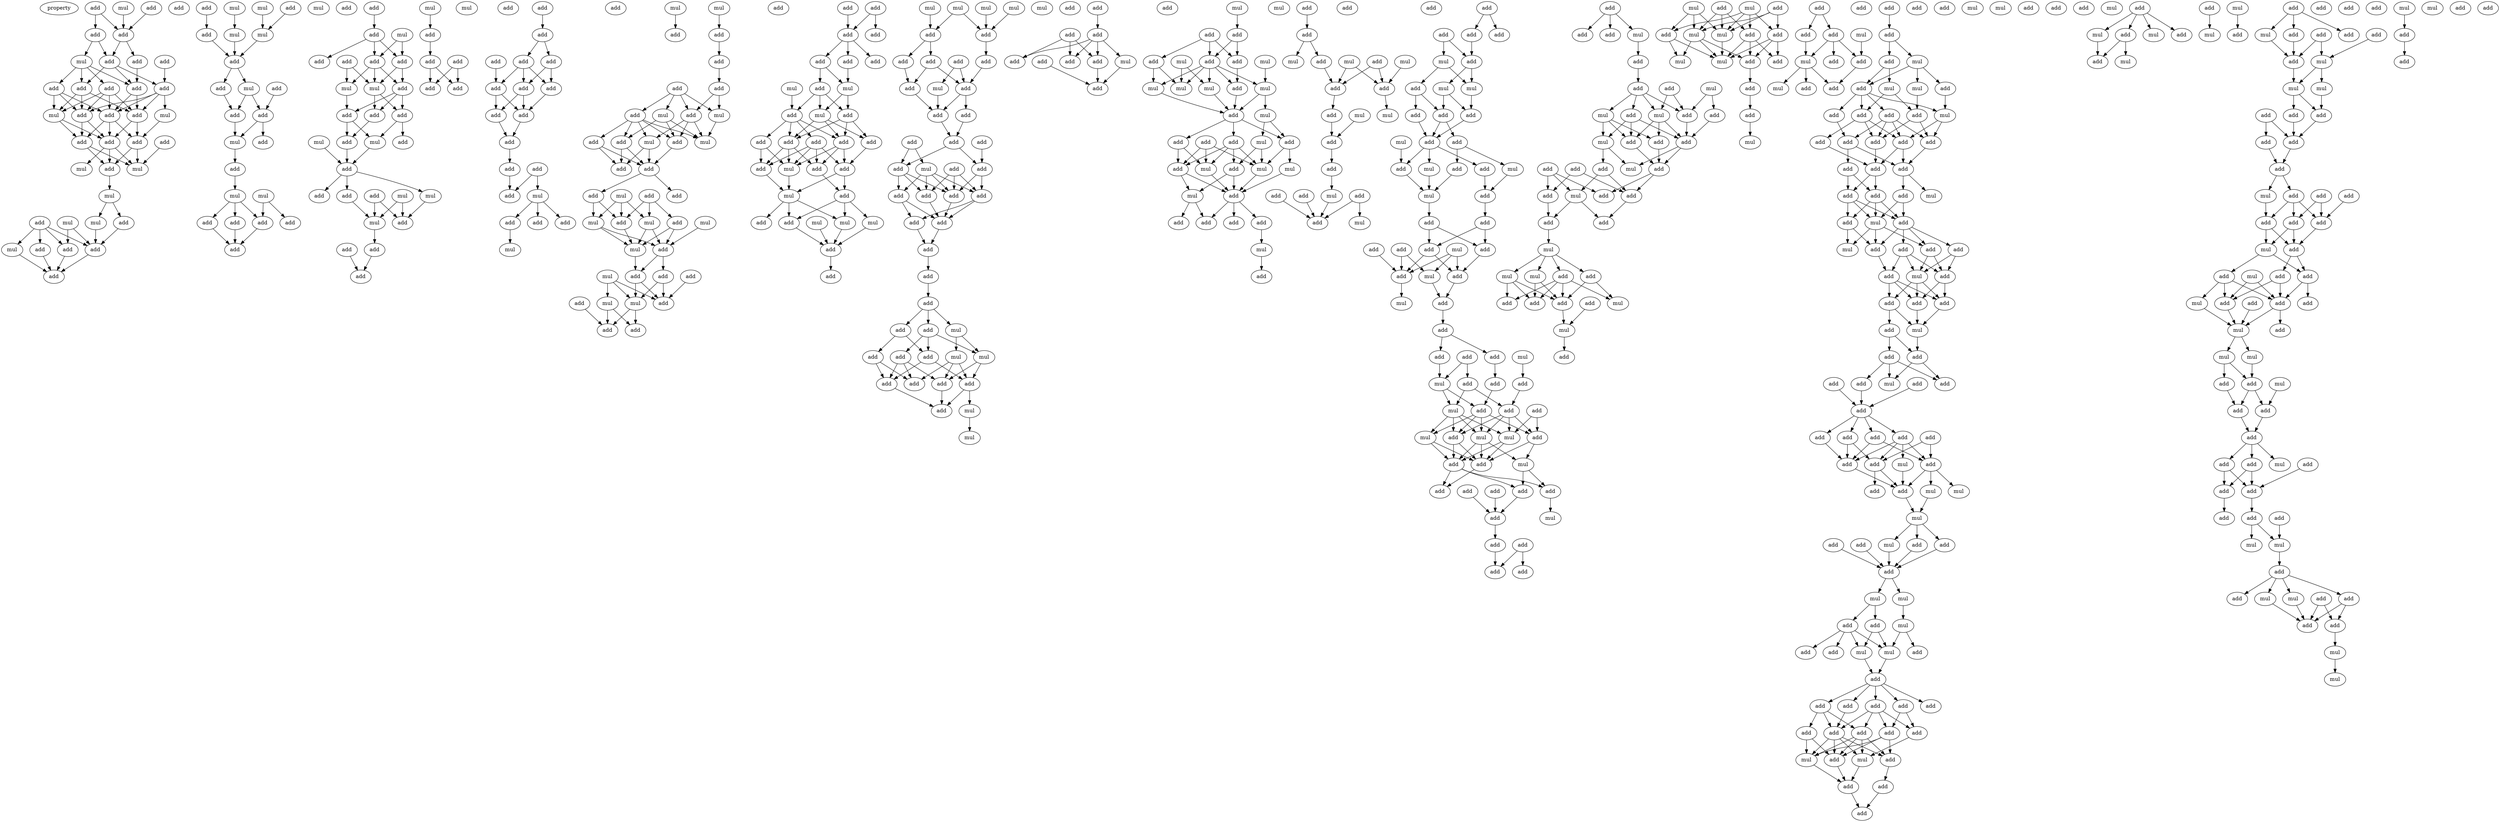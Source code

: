 digraph {
    node [fontcolor=black]
    property [mul=2,lf=1.0]
    0 [ label = mul ];
    1 [ label = add ];
    2 [ label = add ];
    3 [ label = add ];
    4 [ label = add ];
    5 [ label = add ];
    6 [ label = add ];
    7 [ label = add ];
    8 [ label = add ];
    9 [ label = mul ];
    10 [ label = add ];
    11 [ label = add ];
    12 [ label = add ];
    13 [ label = add ];
    14 [ label = add ];
    15 [ label = add ];
    16 [ label = mul ];
    17 [ label = add ];
    18 [ label = mul ];
    19 [ label = add ];
    20 [ label = add ];
    21 [ label = add ];
    22 [ label = add ];
    23 [ label = add ];
    24 [ label = mul ];
    25 [ label = add ];
    26 [ label = mul ];
    27 [ label = mul ];
    28 [ label = mul ];
    29 [ label = mul ];
    30 [ label = add ];
    31 [ label = add ];
    32 [ label = add ];
    33 [ label = mul ];
    34 [ label = add ];
    35 [ label = add ];
    36 [ label = add ];
    37 [ label = add ];
    38 [ label = mul ];
    39 [ label = mul ];
    40 [ label = add ];
    41 [ label = mul ];
    42 [ label = add ];
    43 [ label = mul ];
    44 [ label = add ];
    45 [ label = mul ];
    46 [ label = add ];
    47 [ label = add ];
    48 [ label = add ];
    49 [ label = add ];
    50 [ label = add ];
    51 [ label = mul ];
    52 [ label = mul ];
    53 [ label = add ];
    54 [ label = mul ];
    55 [ label = mul ];
    56 [ label = add ];
    57 [ label = add ];
    58 [ label = add ];
    59 [ label = add ];
    60 [ label = add ];
    61 [ label = add ];
    62 [ label = add ];
    63 [ label = mul ];
    64 [ label = add ];
    65 [ label = add ];
    66 [ label = add ];
    67 [ label = add ];
    68 [ label = add ];
    69 [ label = mul ];
    70 [ label = mul ];
    71 [ label = add ];
    72 [ label = add ];
    73 [ label = add ];
    74 [ label = add ];
    75 [ label = mul ];
    76 [ label = mul ];
    77 [ label = add ];
    78 [ label = add ];
    79 [ label = add ];
    80 [ label = add ];
    81 [ label = add ];
    82 [ label = mul ];
    83 [ label = mul ];
    84 [ label = add ];
    85 [ label = mul ];
    86 [ label = add ];
    87 [ label = add ];
    88 [ label = add ];
    89 [ label = add ];
    90 [ label = mul ];
    91 [ label = add ];
    92 [ label = add ];
    93 [ label = add ];
    94 [ label = add ];
    95 [ label = mul ];
    96 [ label = add ];
    97 [ label = add ];
    98 [ label = add ];
    99 [ label = add ];
    100 [ label = add ];
    101 [ label = add ];
    102 [ label = add ];
    103 [ label = add ];
    104 [ label = add ];
    105 [ label = add ];
    106 [ label = add ];
    107 [ label = add ];
    108 [ label = add ];
    109 [ label = add ];
    110 [ label = add ];
    111 [ label = mul ];
    112 [ label = add ];
    113 [ label = mul ];
    114 [ label = add ];
    115 [ label = add ];
    116 [ label = add ];
    117 [ label = add ];
    118 [ label = add ];
    119 [ label = mul ];
    120 [ label = mul ];
    121 [ label = add ];
    122 [ label = add ];
    123 [ label = add ];
    124 [ label = add ];
    125 [ label = add ];
    126 [ label = add ];
    127 [ label = mul ];
    128 [ label = mul ];
    129 [ label = add ];
    130 [ label = add ];
    131 [ label = add ];
    132 [ label = mul ];
    133 [ label = add ];
    134 [ label = mul ];
    135 [ label = add ];
    136 [ label = add ];
    137 [ label = add ];
    138 [ label = mul ];
    139 [ label = add ];
    140 [ label = add ];
    141 [ label = mul ];
    142 [ label = mul ];
    143 [ label = add ];
    144 [ label = add ];
    145 [ label = mul ];
    146 [ label = add ];
    147 [ label = mul ];
    148 [ label = add ];
    149 [ label = add ];
    150 [ label = mul ];
    151 [ label = add ];
    152 [ label = mul ];
    153 [ label = add ];
    154 [ label = mul ];
    155 [ label = add ];
    156 [ label = add ];
    157 [ label = add ];
    158 [ label = add ];
    159 [ label = add ];
    160 [ label = add ];
    161 [ label = add ];
    162 [ label = add ];
    163 [ label = add ];
    164 [ label = add ];
    165 [ label = mul ];
    166 [ label = mul ];
    167 [ label = add ];
    168 [ label = add ];
    169 [ label = add ];
    170 [ label = mul ];
    171 [ label = add ];
    172 [ label = add ];
    173 [ label = add ];
    174 [ label = add ];
    175 [ label = add ];
    176 [ label = add ];
    177 [ label = mul ];
    178 [ label = add ];
    179 [ label = add ];
    180 [ label = mul ];
    181 [ label = add ];
    182 [ label = mul ];
    183 [ label = mul ];
    184 [ label = add ];
    185 [ label = add ];
    186 [ label = mul ];
    187 [ label = add ];
    188 [ label = mul ];
    189 [ label = add ];
    190 [ label = mul ];
    191 [ label = mul ];
    192 [ label = mul ];
    193 [ label = add ];
    194 [ label = mul ];
    195 [ label = add ];
    196 [ label = add ];
    197 [ label = add ];
    198 [ label = add ];
    199 [ label = add ];
    200 [ label = mul ];
    201 [ label = add ];
    202 [ label = add ];
    203 [ label = add ];
    204 [ label = add ];
    205 [ label = add ];
    206 [ label = add ];
    207 [ label = add ];
    208 [ label = add ];
    209 [ label = add ];
    210 [ label = add ];
    211 [ label = mul ];
    212 [ label = add ];
    213 [ label = add ];
    214 [ label = add ];
    215 [ label = add ];
    216 [ label = add ];
    217 [ label = add ];
    218 [ label = add ];
    219 [ label = add ];
    220 [ label = add ];
    221 [ label = add ];
    222 [ label = add ];
    223 [ label = add ];
    224 [ label = mul ];
    225 [ label = add ];
    226 [ label = mul ];
    227 [ label = mul ];
    228 [ label = add ];
    229 [ label = add ];
    230 [ label = add ];
    231 [ label = add ];
    232 [ label = add ];
    233 [ label = add ];
    234 [ label = add ];
    235 [ label = mul ];
    236 [ label = add ];
    237 [ label = mul ];
    238 [ label = add ];
    239 [ label = add ];
    240 [ label = mul ];
    241 [ label = add ];
    242 [ label = add ];
    243 [ label = add ];
    244 [ label = add ];
    245 [ label = add ];
    246 [ label = add ];
    247 [ label = mul ];
    248 [ label = add ];
    249 [ label = add ];
    250 [ label = mul ];
    251 [ label = add ];
    252 [ label = mul ];
    253 [ label = add ];
    254 [ label = add ];
    255 [ label = mul ];
    256 [ label = mul ];
    257 [ label = add ];
    258 [ label = mul ];
    259 [ label = mul ];
    260 [ label = add ];
    261 [ label = mul ];
    262 [ label = mul ];
    263 [ label = add ];
    264 [ label = add ];
    265 [ label = add ];
    266 [ label = add ];
    267 [ label = add ];
    268 [ label = add ];
    269 [ label = mul ];
    270 [ label = mul ];
    271 [ label = mul ];
    272 [ label = add ];
    273 [ label = mul ];
    274 [ label = add ];
    275 [ label = add ];
    276 [ label = add ];
    277 [ label = add ];
    278 [ label = mul ];
    279 [ label = mul ];
    280 [ label = add ];
    281 [ label = add ];
    282 [ label = add ];
    283 [ label = add ];
    284 [ label = mul ];
    285 [ label = mul ];
    286 [ label = add ];
    287 [ label = mul ];
    288 [ label = add ];
    289 [ label = add ];
    290 [ label = mul ];
    291 [ label = mul ];
    292 [ label = add ];
    293 [ label = add ];
    294 [ label = add ];
    295 [ label = add ];
    296 [ label = add ];
    297 [ label = add ];
    298 [ label = add ];
    299 [ label = mul ];
    300 [ label = add ];
    301 [ label = mul ];
    302 [ label = add ];
    303 [ label = add ];
    304 [ label = add ];
    305 [ label = add ];
    306 [ label = add ];
    307 [ label = mul ];
    308 [ label = add ];
    309 [ label = mul ];
    310 [ label = add ];
    311 [ label = mul ];
    312 [ label = add ];
    313 [ label = add ];
    314 [ label = add ];
    315 [ label = add ];
    316 [ label = add ];
    317 [ label = mul ];
    318 [ label = add ];
    319 [ label = add ];
    320 [ label = add ];
    321 [ label = mul ];
    322 [ label = mul ];
    323 [ label = add ];
    324 [ label = mul ];
    325 [ label = add ];
    326 [ label = add ];
    327 [ label = add ];
    328 [ label = add ];
    329 [ label = mul ];
    330 [ label = add ];
    331 [ label = add ];
    332 [ label = mul ];
    333 [ label = add ];
    334 [ label = add ];
    335 [ label = mul ];
    336 [ label = add ];
    337 [ label = add ];
    338 [ label = mul ];
    339 [ label = add ];
    340 [ label = add ];
    341 [ label = add ];
    342 [ label = add ];
    343 [ label = mul ];
    344 [ label = add ];
    345 [ label = add ];
    346 [ label = add ];
    347 [ label = mul ];
    348 [ label = add ];
    349 [ label = add ];
    350 [ label = mul ];
    351 [ label = add ];
    352 [ label = add ];
    353 [ label = mul ];
    354 [ label = mul ];
    355 [ label = add ];
    356 [ label = add ];
    357 [ label = mul ];
    358 [ label = add ];
    359 [ label = add ];
    360 [ label = add ];
    361 [ label = add ];
    362 [ label = add ];
    363 [ label = add ];
    364 [ label = mul ];
    365 [ label = add ];
    366 [ label = add ];
    367 [ label = add ];
    368 [ label = add ];
    369 [ label = add ];
    370 [ label = add ];
    371 [ label = add ];
    372 [ label = mul ];
    373 [ label = add ];
    374 [ label = add ];
    375 [ label = mul ];
    376 [ label = add ];
    377 [ label = add ];
    378 [ label = add ];
    379 [ label = mul ];
    380 [ label = mul ];
    381 [ label = add ];
    382 [ label = mul ];
    383 [ label = add ];
    384 [ label = add ];
    385 [ label = add ];
    386 [ label = mul ];
    387 [ label = add ];
    388 [ label = add ];
    389 [ label = add ];
    390 [ label = add ];
    391 [ label = add ];
    392 [ label = add ];
    393 [ label = add ];
    394 [ label = mul ];
    395 [ label = add ];
    396 [ label = add ];
    397 [ label = mul ];
    398 [ label = mul ];
    399 [ label = add ];
    400 [ label = add ];
    401 [ label = mul ];
    402 [ label = add ];
    403 [ label = add ];
    404 [ label = add ];
    405 [ label = add ];
    406 [ label = mul ];
    407 [ label = mul ];
    408 [ label = add ];
    409 [ label = add ];
    410 [ label = mul ];
    411 [ label = mul ];
    412 [ label = add ];
    413 [ label = add ];
    414 [ label = add ];
    415 [ label = mul ];
    416 [ label = add ];
    417 [ label = mul ];
    418 [ label = add ];
    419 [ label = add ];
    420 [ label = mul ];
    421 [ label = mul ];
    422 [ label = add ];
    423 [ label = add ];
    424 [ label = mul ];
    425 [ label = add ];
    426 [ label = add ];
    427 [ label = add ];
    428 [ label = mul ];
    429 [ label = add ];
    430 [ label = add ];
    431 [ label = add ];
    432 [ label = mul ];
    433 [ label = mul ];
    434 [ label = add ];
    435 [ label = add ];
    436 [ label = add ];
    437 [ label = add ];
    438 [ label = add ];
    439 [ label = mul ];
    440 [ label = add ];
    441 [ label = add ];
    442 [ label = add ];
    443 [ label = mul ];
    444 [ label = add ];
    445 [ label = mul ];
    446 [ label = add ];
    447 [ label = mul ];
    448 [ label = add ];
    449 [ label = add ];
    450 [ label = add ];
    451 [ label = add ];
    452 [ label = add ];
    453 [ label = add ];
    454 [ label = add ];
    455 [ label = add ];
    456 [ label = add ];
    457 [ label = add ];
    458 [ label = add ];
    459 [ label = add ];
    460 [ label = add ];
    461 [ label = mul ];
    462 [ label = add ];
    463 [ label = mul ];
    464 [ label = add ];
    465 [ label = mul ];
    466 [ label = add ];
    467 [ label = mul ];
    468 [ label = add ];
    469 [ label = add ];
    470 [ label = add ];
    471 [ label = add ];
    472 [ label = add ];
    473 [ label = add ];
    474 [ label = mul ];
    475 [ label = add ];
    476 [ label = add ];
    477 [ label = add ];
    478 [ label = mul ];
    479 [ label = add ];
    480 [ label = add ];
    481 [ label = add ];
    482 [ label = add ];
    483 [ label = add ];
    484 [ label = add ];
    485 [ label = add ];
    486 [ label = mul ];
    487 [ label = add ];
    488 [ label = add ];
    489 [ label = add ];
    490 [ label = add ];
    491 [ label = add ];
    492 [ label = add ];
    493 [ label = add ];
    494 [ label = add ];
    495 [ label = add ];
    496 [ label = mul ];
    497 [ label = add ];
    498 [ label = mul ];
    499 [ label = mul ];
    500 [ label = add ];
    501 [ label = mul ];
    502 [ label = add ];
    503 [ label = add ];
    504 [ label = add ];
    505 [ label = add ];
    506 [ label = mul ];
    507 [ label = add ];
    508 [ label = mul ];
    509 [ label = mul ];
    510 [ label = add ];
    511 [ label = add ];
    512 [ label = mul ];
    513 [ label = add ];
    514 [ label = mul ];
    515 [ label = add ];
    516 [ label = add ];
    517 [ label = mul ];
    518 [ label = mul ];
    519 [ label = add ];
    520 [ label = add ];
    521 [ label = add ];
    522 [ label = add ];
    523 [ label = add ];
    524 [ label = add ];
    525 [ label = add ];
    526 [ label = add ];
    527 [ label = add ];
    528 [ label = add ];
    529 [ label = add ];
    530 [ label = add ];
    531 [ label = add ];
    532 [ label = mul ];
    533 [ label = add ];
    534 [ label = mul ];
    535 [ label = add ];
    536 [ label = add ];
    537 [ label = add ];
    538 [ label = add ];
    539 [ label = add ];
    540 [ label = mul ];
    541 [ label = add ];
    542 [ label = add ];
    543 [ label = mul ];
    544 [ label = mul ];
    545 [ label = add ];
    546 [ label = add ];
    547 [ label = mul ];
    548 [ label = add ];
    549 [ label = mul ];
    550 [ label = mul ];
    551 [ label = add ];
    552 [ label = add ];
    553 [ label = add ];
    554 [ label = mul ];
    555 [ label = add ];
    556 [ label = add ];
    557 [ label = add ];
    558 [ label = add ];
    559 [ label = mul ];
    560 [ label = mul ];
    561 [ label = mul ];
    562 [ label = add ];
    563 [ label = add ];
    564 [ label = add ];
    565 [ label = add ];
    566 [ label = add ];
    567 [ label = add ];
    568 [ label = add ];
    569 [ label = mul ];
    570 [ label = add ];
    571 [ label = add ];
    572 [ label = add ];
    573 [ label = add ];
    574 [ label = add ];
    575 [ label = add ];
    576 [ label = add ];
    577 [ label = add ];
    578 [ label = mul ];
    579 [ label = add ];
    580 [ label = add ];
    581 [ label = mul ];
    582 [ label = add ];
    583 [ label = add ];
    584 [ label = mul ];
    585 [ label = add ];
    586 [ label = add ];
    587 [ label = add ];
    588 [ label = add ];
    589 [ label = add ];
    590 [ label = mul ];
    591 [ label = mul ];
    592 [ label = mul ];
    593 [ label = mul ];
    594 [ label = add ];
    595 [ label = add ];
    596 [ label = mul ];
    597 [ label = add ];
    598 [ label = add ];
    599 [ label = add ];
    600 [ label = add ];
    601 [ label = mul ];
    602 [ label = add ];
    603 [ label = add ];
    604 [ label = add ];
    605 [ label = mul ];
    606 [ label = add ];
    607 [ label = add ];
    608 [ label = add ];
    609 [ label = add ];
    610 [ label = add ];
    611 [ label = add ];
    612 [ label = mul ];
    613 [ label = mul ];
    614 [ label = add ];
    615 [ label = mul ];
    616 [ label = add ];
    617 [ label = mul ];
    618 [ label = add ];
    619 [ label = add ];
    620 [ label = add ];
    621 [ label = add ];
    622 [ label = add ];
    623 [ label = add ];
    624 [ label = mul ];
    625 [ label = mul ];
    0 -> 5 [ name = 0 ];
    2 -> 5 [ name = 1 ];
    3 -> 4 [ name = 2 ];
    3 -> 5 [ name = 3 ];
    4 -> 6 [ name = 4 ];
    4 -> 9 [ name = 5 ];
    5 -> 6 [ name = 6 ];
    5 -> 7 [ name = 7 ];
    6 -> 11 [ name = 8 ];
    6 -> 13 [ name = 9 ];
    6 -> 14 [ name = 10 ];
    7 -> 13 [ name = 11 ];
    8 -> 11 [ name = 12 ];
    9 -> 10 [ name = 13 ];
    9 -> 12 [ name = 14 ];
    9 -> 13 [ name = 15 ];
    9 -> 14 [ name = 16 ];
    10 -> 15 [ name = 17 ];
    10 -> 17 [ name = 18 ];
    10 -> 18 [ name = 19 ];
    10 -> 19 [ name = 20 ];
    11 -> 15 [ name = 21 ];
    11 -> 16 [ name = 22 ];
    11 -> 17 [ name = 23 ];
    11 -> 19 [ name = 24 ];
    12 -> 15 [ name = 25 ];
    12 -> 17 [ name = 26 ];
    12 -> 18 [ name = 27 ];
    13 -> 15 [ name = 28 ];
    13 -> 19 [ name = 29 ];
    14 -> 17 [ name = 30 ];
    14 -> 18 [ name = 31 ];
    14 -> 19 [ name = 32 ];
    15 -> 20 [ name = 33 ];
    15 -> 21 [ name = 34 ];
    15 -> 22 [ name = 35 ];
    16 -> 22 [ name = 36 ];
    17 -> 20 [ name = 37 ];
    17 -> 21 [ name = 38 ];
    18 -> 20 [ name = 39 ];
    18 -> 21 [ name = 40 ];
    19 -> 21 [ name = 41 ];
    19 -> 22 [ name = 42 ];
    20 -> 25 [ name = 43 ];
    20 -> 26 [ name = 44 ];
    21 -> 24 [ name = 45 ];
    21 -> 25 [ name = 46 ];
    21 -> 26 [ name = 47 ];
    22 -> 25 [ name = 48 ];
    22 -> 26 [ name = 49 ];
    23 -> 26 [ name = 50 ];
    25 -> 27 [ name = 51 ];
    27 -> 29 [ name = 52 ];
    27 -> 31 [ name = 53 ];
    28 -> 32 [ name = 54 ];
    28 -> 34 [ name = 55 ];
    29 -> 34 [ name = 56 ];
    30 -> 32 [ name = 57 ];
    30 -> 33 [ name = 58 ];
    30 -> 34 [ name = 59 ];
    30 -> 35 [ name = 60 ];
    31 -> 34 [ name = 61 ];
    32 -> 36 [ name = 62 ];
    33 -> 36 [ name = 63 ];
    34 -> 36 [ name = 64 ];
    35 -> 36 [ name = 65 ];
    37 -> 42 [ name = 66 ];
    38 -> 43 [ name = 67 ];
    39 -> 41 [ name = 68 ];
    40 -> 43 [ name = 69 ];
    41 -> 44 [ name = 70 ];
    42 -> 44 [ name = 71 ];
    43 -> 44 [ name = 72 ];
    44 -> 45 [ name = 73 ];
    44 -> 46 [ name = 74 ];
    45 -> 48 [ name = 75 ];
    45 -> 49 [ name = 76 ];
    46 -> 48 [ name = 77 ];
    47 -> 49 [ name = 78 ];
    48 -> 52 [ name = 79 ];
    49 -> 50 [ name = 80 ];
    49 -> 52 [ name = 81 ];
    52 -> 53 [ name = 82 ];
    53 -> 55 [ name = 83 ];
    54 -> 57 [ name = 84 ];
    54 -> 59 [ name = 85 ];
    55 -> 56 [ name = 86 ];
    55 -> 58 [ name = 87 ];
    55 -> 59 [ name = 88 ];
    56 -> 60 [ name = 89 ];
    58 -> 60 [ name = 90 ];
    59 -> 60 [ name = 91 ];
    62 -> 64 [ name = 92 ];
    63 -> 66 [ name = 93 ];
    63 -> 67 [ name = 94 ];
    64 -> 65 [ name = 95 ];
    64 -> 66 [ name = 96 ];
    64 -> 67 [ name = 97 ];
    66 -> 70 [ name = 98 ];
    66 -> 71 [ name = 99 ];
    67 -> 69 [ name = 100 ];
    67 -> 70 [ name = 101 ];
    67 -> 71 [ name = 102 ];
    68 -> 69 [ name = 103 ];
    68 -> 70 [ name = 104 ];
    69 -> 72 [ name = 105 ];
    70 -> 73 [ name = 106 ];
    70 -> 74 [ name = 107 ];
    71 -> 72 [ name = 108 ];
    71 -> 73 [ name = 109 ];
    71 -> 74 [ name = 110 ];
    72 -> 76 [ name = 111 ];
    72 -> 78 [ name = 112 ];
    73 -> 76 [ name = 113 ];
    73 -> 77 [ name = 114 ];
    74 -> 78 [ name = 115 ];
    75 -> 79 [ name = 116 ];
    76 -> 79 [ name = 117 ];
    78 -> 79 [ name = 118 ];
    79 -> 81 [ name = 119 ];
    79 -> 83 [ name = 120 ];
    79 -> 84 [ name = 121 ];
    80 -> 85 [ name = 122 ];
    80 -> 86 [ name = 123 ];
    82 -> 85 [ name = 124 ];
    82 -> 86 [ name = 125 ];
    83 -> 86 [ name = 126 ];
    84 -> 85 [ name = 127 ];
    85 -> 88 [ name = 128 ];
    87 -> 89 [ name = 129 ];
    88 -> 89 [ name = 130 ];
    90 -> 91 [ name = 131 ];
    91 -> 92 [ name = 132 ];
    92 -> 94 [ name = 133 ];
    92 -> 96 [ name = 134 ];
    93 -> 94 [ name = 135 ];
    93 -> 96 [ name = 136 ];
    98 -> 99 [ name = 137 ];
    99 -> 100 [ name = 138 ];
    99 -> 102 [ name = 139 ];
    100 -> 105 [ name = 140 ];
    100 -> 106 [ name = 141 ];
    102 -> 104 [ name = 142 ];
    102 -> 105 [ name = 143 ];
    102 -> 106 [ name = 144 ];
    103 -> 104 [ name = 145 ];
    104 -> 107 [ name = 146 ];
    104 -> 108 [ name = 147 ];
    105 -> 107 [ name = 148 ];
    105 -> 108 [ name = 149 ];
    106 -> 107 [ name = 150 ];
    107 -> 109 [ name = 151 ];
    108 -> 109 [ name = 152 ];
    109 -> 110 [ name = 153 ];
    110 -> 114 [ name = 154 ];
    111 -> 115 [ name = 155 ];
    112 -> 113 [ name = 156 ];
    112 -> 114 [ name = 157 ];
    113 -> 116 [ name = 158 ];
    113 -> 117 [ name = 159 ];
    113 -> 118 [ name = 160 ];
    116 -> 119 [ name = 161 ];
    120 -> 121 [ name = 162 ];
    121 -> 122 [ name = 163 ];
    122 -> 124 [ name = 164 ];
    123 -> 126 [ name = 165 ];
    123 -> 127 [ name = 166 ];
    123 -> 128 [ name = 167 ];
    123 -> 129 [ name = 168 ];
    124 -> 126 [ name = 169 ];
    124 -> 127 [ name = 170 ];
    126 -> 131 [ name = 171 ];
    126 -> 132 [ name = 172 ];
    126 -> 134 [ name = 173 ];
    127 -> 134 [ name = 174 ];
    128 -> 131 [ name = 175 ];
    128 -> 133 [ name = 176 ];
    128 -> 134 [ name = 177 ];
    129 -> 130 [ name = 178 ];
    129 -> 131 [ name = 179 ];
    129 -> 132 [ name = 180 ];
    129 -> 133 [ name = 181 ];
    129 -> 134 [ name = 182 ];
    130 -> 135 [ name = 183 ];
    130 -> 136 [ name = 184 ];
    131 -> 136 [ name = 185 ];
    132 -> 135 [ name = 186 ];
    132 -> 136 [ name = 187 ];
    133 -> 135 [ name = 188 ];
    133 -> 136 [ name = 189 ];
    136 -> 137 [ name = 190 ];
    136 -> 140 [ name = 191 ];
    137 -> 141 [ name = 192 ];
    137 -> 144 [ name = 193 ];
    138 -> 141 [ name = 194 ];
    138 -> 142 [ name = 195 ];
    138 -> 144 [ name = 196 ];
    139 -> 142 [ name = 197 ];
    139 -> 143 [ name = 198 ];
    139 -> 144 [ name = 199 ];
    141 -> 146 [ name = 200 ];
    141 -> 147 [ name = 201 ];
    142 -> 146 [ name = 202 ];
    142 -> 147 [ name = 203 ];
    143 -> 146 [ name = 204 ];
    143 -> 147 [ name = 205 ];
    144 -> 147 [ name = 206 ];
    145 -> 146 [ name = 207 ];
    146 -> 149 [ name = 208 ];
    146 -> 151 [ name = 209 ];
    147 -> 149 [ name = 210 ];
    148 -> 155 [ name = 211 ];
    149 -> 152 [ name = 212 ];
    149 -> 155 [ name = 213 ];
    150 -> 152 [ name = 214 ];
    150 -> 154 [ name = 215 ];
    150 -> 155 [ name = 216 ];
    151 -> 152 [ name = 217 ];
    151 -> 155 [ name = 218 ];
    152 -> 156 [ name = 219 ];
    152 -> 157 [ name = 220 ];
    153 -> 156 [ name = 221 ];
    154 -> 156 [ name = 222 ];
    154 -> 157 [ name = 223 ];
    158 -> 160 [ name = 224 ];
    159 -> 160 [ name = 225 ];
    159 -> 161 [ name = 226 ];
    160 -> 162 [ name = 227 ];
    160 -> 163 [ name = 228 ];
    160 -> 164 [ name = 229 ];
    162 -> 166 [ name = 230 ];
    162 -> 167 [ name = 231 ];
    164 -> 166 [ name = 232 ];
    165 -> 168 [ name = 233 ];
    166 -> 169 [ name = 234 ];
    166 -> 170 [ name = 235 ];
    167 -> 168 [ name = 236 ];
    167 -> 169 [ name = 237 ];
    167 -> 170 [ name = 238 ];
    168 -> 171 [ name = 239 ];
    168 -> 172 [ name = 240 ];
    168 -> 174 [ name = 241 ];
    168 -> 175 [ name = 242 ];
    169 -> 172 [ name = 243 ];
    169 -> 173 [ name = 244 ];
    169 -> 174 [ name = 245 ];
    170 -> 172 [ name = 246 ];
    170 -> 173 [ name = 247 ];
    170 -> 174 [ name = 248 ];
    171 -> 176 [ name = 249 ];
    171 -> 177 [ name = 250 ];
    171 -> 178 [ name = 251 ];
    171 -> 179 [ name = 252 ];
    172 -> 176 [ name = 253 ];
    172 -> 177 [ name = 254 ];
    172 -> 178 [ name = 255 ];
    173 -> 179 [ name = 256 ];
    174 -> 177 [ name = 257 ];
    174 -> 178 [ name = 258 ];
    174 -> 179 [ name = 259 ];
    175 -> 176 [ name = 260 ];
    175 -> 177 [ name = 261 ];
    176 -> 180 [ name = 262 ];
    177 -> 180 [ name = 263 ];
    178 -> 181 [ name = 264 ];
    179 -> 180 [ name = 265 ];
    179 -> 181 [ name = 266 ];
    180 -> 182 [ name = 267 ];
    180 -> 184 [ name = 268 ];
    180 -> 185 [ name = 269 ];
    181 -> 182 [ name = 270 ];
    181 -> 184 [ name = 271 ];
    181 -> 186 [ name = 272 ];
    182 -> 187 [ name = 273 ];
    183 -> 187 [ name = 274 ];
    184 -> 187 [ name = 275 ];
    186 -> 187 [ name = 276 ];
    187 -> 189 [ name = 277 ];
    188 -> 193 [ name = 278 ];
    188 -> 195 [ name = 279 ];
    190 -> 195 [ name = 280 ];
    191 -> 193 [ name = 281 ];
    192 -> 193 [ name = 282 ];
    193 -> 197 [ name = 283 ];
    195 -> 196 [ name = 284 ];
    195 -> 199 [ name = 285 ];
    196 -> 201 [ name = 286 ];
    196 -> 202 [ name = 287 ];
    197 -> 201 [ name = 288 ];
    198 -> 200 [ name = 289 ];
    198 -> 201 [ name = 290 ];
    199 -> 202 [ name = 291 ];
    200 -> 203 [ name = 292 ];
    201 -> 203 [ name = 293 ];
    201 -> 204 [ name = 294 ];
    202 -> 203 [ name = 295 ];
    203 -> 207 [ name = 296 ];
    204 -> 207 [ name = 297 ];
    205 -> 208 [ name = 298 ];
    206 -> 210 [ name = 299 ];
    206 -> 211 [ name = 300 ];
    207 -> 208 [ name = 301 ];
    207 -> 210 [ name = 302 ];
    208 -> 214 [ name = 303 ];
    208 -> 215 [ name = 304 ];
    209 -> 213 [ name = 305 ];
    209 -> 214 [ name = 306 ];
    209 -> 215 [ name = 307 ];
    210 -> 212 [ name = 308 ];
    210 -> 213 [ name = 309 ];
    210 -> 215 [ name = 310 ];
    211 -> 212 [ name = 311 ];
    211 -> 213 [ name = 312 ];
    211 -> 214 [ name = 313 ];
    211 -> 215 [ name = 314 ];
    212 -> 216 [ name = 315 ];
    212 -> 217 [ name = 316 ];
    213 -> 216 [ name = 317 ];
    214 -> 216 [ name = 318 ];
    214 -> 217 [ name = 319 ];
    215 -> 216 [ name = 320 ];
    216 -> 218 [ name = 321 ];
    217 -> 218 [ name = 322 ];
    218 -> 219 [ name = 323 ];
    219 -> 221 [ name = 324 ];
    221 -> 222 [ name = 325 ];
    221 -> 223 [ name = 326 ];
    221 -> 224 [ name = 327 ];
    222 -> 225 [ name = 328 ];
    222 -> 229 [ name = 329 ];
    223 -> 227 [ name = 330 ];
    223 -> 228 [ name = 331 ];
    223 -> 229 [ name = 332 ];
    224 -> 226 [ name = 333 ];
    224 -> 227 [ name = 334 ];
    225 -> 232 [ name = 335 ];
    225 -> 233 [ name = 336 ];
    226 -> 230 [ name = 337 ];
    226 -> 231 [ name = 338 ];
    226 -> 233 [ name = 339 ];
    227 -> 230 [ name = 340 ];
    227 -> 231 [ name = 341 ];
    228 -> 230 [ name = 342 ];
    228 -> 232 [ name = 343 ];
    228 -> 233 [ name = 344 ];
    229 -> 231 [ name = 345 ];
    229 -> 232 [ name = 346 ];
    230 -> 234 [ name = 347 ];
    231 -> 234 [ name = 348 ];
    231 -> 235 [ name = 349 ];
    232 -> 234 [ name = 350 ];
    235 -> 237 [ name = 351 ];
    236 -> 239 [ name = 352 ];
    238 -> 241 [ name = 353 ];
    238 -> 242 [ name = 354 ];
    238 -> 243 [ name = 355 ];
    239 -> 240 [ name = 356 ];
    239 -> 241 [ name = 357 ];
    239 -> 242 [ name = 358 ];
    239 -> 243 [ name = 359 ];
    240 -> 245 [ name = 360 ];
    242 -> 245 [ name = 361 ];
    244 -> 245 [ name = 362 ];
    247 -> 249 [ name = 363 ];
    248 -> 251 [ name = 364 ];
    248 -> 253 [ name = 365 ];
    248 -> 254 [ name = 366 ];
    249 -> 251 [ name = 367 ];
    249 -> 254 [ name = 368 ];
    250 -> 258 [ name = 369 ];
    251 -> 257 [ name = 370 ];
    252 -> 255 [ name = 371 ];
    252 -> 256 [ name = 372 ];
    253 -> 255 [ name = 373 ];
    253 -> 259 [ name = 374 ];
    254 -> 255 [ name = 375 ];
    254 -> 256 [ name = 376 ];
    254 -> 257 [ name = 377 ];
    254 -> 258 [ name = 378 ];
    254 -> 259 [ name = 379 ];
    256 -> 260 [ name = 380 ];
    257 -> 260 [ name = 381 ];
    258 -> 260 [ name = 382 ];
    258 -> 261 [ name = 383 ];
    259 -> 260 [ name = 384 ];
    260 -> 263 [ name = 385 ];
    260 -> 265 [ name = 386 ];
    260 -> 266 [ name = 387 ];
    261 -> 262 [ name = 388 ];
    261 -> 265 [ name = 389 ];
    262 -> 268 [ name = 390 ];
    262 -> 271 [ name = 391 ];
    263 -> 267 [ name = 392 ];
    263 -> 268 [ name = 393 ];
    263 -> 269 [ name = 394 ];
    263 -> 271 [ name = 395 ];
    264 -> 267 [ name = 396 ];
    264 -> 269 [ name = 397 ];
    264 -> 271 [ name = 398 ];
    265 -> 270 [ name = 399 ];
    265 -> 271 [ name = 400 ];
    266 -> 267 [ name = 401 ];
    266 -> 269 [ name = 402 ];
    267 -> 272 [ name = 403 ];
    267 -> 273 [ name = 404 ];
    268 -> 272 [ name = 405 ];
    268 -> 273 [ name = 406 ];
    269 -> 272 [ name = 407 ];
    270 -> 272 [ name = 408 ];
    271 -> 272 [ name = 409 ];
    272 -> 275 [ name = 410 ];
    272 -> 276 [ name = 411 ];
    272 -> 277 [ name = 412 ];
    273 -> 274 [ name = 413 ];
    273 -> 275 [ name = 414 ];
    277 -> 278 [ name = 415 ];
    278 -> 281 [ name = 416 ];
    280 -> 282 [ name = 417 ];
    282 -> 283 [ name = 418 ];
    282 -> 285 [ name = 419 ];
    283 -> 288 [ name = 420 ];
    284 -> 289 [ name = 421 ];
    286 -> 288 [ name = 422 ];
    286 -> 289 [ name = 423 ];
    287 -> 288 [ name = 424 ];
    287 -> 289 [ name = 425 ];
    288 -> 293 [ name = 426 ];
    289 -> 291 [ name = 427 ];
    290 -> 294 [ name = 428 ];
    293 -> 294 [ name = 429 ];
    294 -> 295 [ name = 430 ];
    295 -> 299 [ name = 431 ];
    296 -> 301 [ name = 432 ];
    296 -> 302 [ name = 433 ];
    297 -> 302 [ name = 434 ];
    298 -> 302 [ name = 435 ];
    299 -> 302 [ name = 436 ];
    303 -> 304 [ name = 437 ];
    303 -> 305 [ name = 438 ];
    304 -> 308 [ name = 439 ];
    306 -> 307 [ name = 440 ];
    306 -> 308 [ name = 441 ];
    307 -> 309 [ name = 442 ];
    307 -> 310 [ name = 443 ];
    308 -> 309 [ name = 444 ];
    308 -> 311 [ name = 445 ];
    309 -> 314 [ name = 446 ];
    310 -> 312 [ name = 447 ];
    310 -> 313 [ name = 448 ];
    311 -> 313 [ name = 449 ];
    311 -> 314 [ name = 450 ];
    312 -> 316 [ name = 451 ];
    313 -> 315 [ name = 452 ];
    313 -> 316 [ name = 453 ];
    314 -> 316 [ name = 454 ];
    315 -> 318 [ name = 455 ];
    315 -> 321 [ name = 456 ];
    316 -> 319 [ name = 457 ];
    316 -> 320 [ name = 458 ];
    316 -> 322 [ name = 459 ];
    317 -> 319 [ name = 460 ];
    318 -> 324 [ name = 461 ];
    319 -> 324 [ name = 462 ];
    320 -> 323 [ name = 463 ];
    321 -> 323 [ name = 464 ];
    322 -> 324 [ name = 465 ];
    323 -> 326 [ name = 466 ];
    324 -> 325 [ name = 467 ];
    325 -> 330 [ name = 468 ];
    325 -> 331 [ name = 469 ];
    326 -> 330 [ name = 470 ];
    326 -> 331 [ name = 471 ];
    327 -> 332 [ name = 472 ];
    327 -> 333 [ name = 473 ];
    328 -> 333 [ name = 474 ];
    329 -> 332 [ name = 475 ];
    329 -> 333 [ name = 476 ];
    329 -> 334 [ name = 477 ];
    330 -> 333 [ name = 478 ];
    330 -> 334 [ name = 479 ];
    331 -> 334 [ name = 480 ];
    332 -> 336 [ name = 481 ];
    333 -> 335 [ name = 482 ];
    334 -> 336 [ name = 483 ];
    336 -> 337 [ name = 484 ];
    337 -> 339 [ name = 485 ];
    337 -> 341 [ name = 486 ];
    338 -> 345 [ name = 487 ];
    339 -> 342 [ name = 488 ];
    340 -> 343 [ name = 489 ];
    340 -> 344 [ name = 490 ];
    341 -> 343 [ name = 491 ];
    342 -> 349 [ name = 492 ];
    343 -> 347 [ name = 493 ];
    343 -> 349 [ name = 494 ];
    344 -> 347 [ name = 495 ];
    344 -> 348 [ name = 496 ];
    345 -> 348 [ name = 497 ];
    346 -> 351 [ name = 498 ];
    346 -> 353 [ name = 499 ];
    347 -> 350 [ name = 500 ];
    347 -> 352 [ name = 501 ];
    347 -> 353 [ name = 502 ];
    347 -> 354 [ name = 503 ];
    348 -> 350 [ name = 504 ];
    348 -> 351 [ name = 505 ];
    348 -> 352 [ name = 506 ];
    348 -> 353 [ name = 507 ];
    349 -> 350 [ name = 508 ];
    349 -> 351 [ name = 509 ];
    349 -> 352 [ name = 510 ];
    349 -> 354 [ name = 511 ];
    350 -> 355 [ name = 512 ];
    350 -> 356 [ name = 513 ];
    350 -> 357 [ name = 514 ];
    351 -> 355 [ name = 515 ];
    351 -> 357 [ name = 516 ];
    352 -> 355 [ name = 517 ];
    352 -> 356 [ name = 518 ];
    353 -> 355 [ name = 519 ];
    353 -> 356 [ name = 520 ];
    354 -> 355 [ name = 521 ];
    354 -> 356 [ name = 522 ];
    355 -> 362 [ name = 523 ];
    356 -> 359 [ name = 524 ];
    356 -> 361 [ name = 525 ];
    356 -> 362 [ name = 526 ];
    357 -> 359 [ name = 527 ];
    357 -> 361 [ name = 528 ];
    358 -> 363 [ name = 529 ];
    359 -> 363 [ name = 530 ];
    360 -> 363 [ name = 531 ];
    361 -> 364 [ name = 532 ];
    363 -> 366 [ name = 533 ];
    365 -> 367 [ name = 534 ];
    365 -> 368 [ name = 535 ];
    366 -> 368 [ name = 536 ];
    369 -> 370 [ name = 537 ];
    369 -> 371 [ name = 538 ];
    369 -> 372 [ name = 539 ];
    372 -> 373 [ name = 540 ];
    373 -> 374 [ name = 541 ];
    374 -> 377 [ name = 542 ];
    374 -> 378 [ name = 543 ];
    374 -> 379 [ name = 544 ];
    374 -> 380 [ name = 545 ];
    375 -> 378 [ name = 546 ];
    375 -> 381 [ name = 547 ];
    376 -> 378 [ name = 548 ];
    376 -> 379 [ name = 549 ];
    377 -> 382 [ name = 550 ];
    377 -> 383 [ name = 551 ];
    377 -> 385 [ name = 552 ];
    378 -> 383 [ name = 553 ];
    379 -> 383 [ name = 554 ];
    379 -> 384 [ name = 555 ];
    379 -> 385 [ name = 556 ];
    380 -> 382 [ name = 557 ];
    380 -> 384 [ name = 558 ];
    380 -> 385 [ name = 559 ];
    381 -> 383 [ name = 560 ];
    382 -> 386 [ name = 561 ];
    382 -> 388 [ name = 562 ];
    383 -> 386 [ name = 563 ];
    383 -> 389 [ name = 564 ];
    384 -> 389 [ name = 565 ];
    385 -> 389 [ name = 566 ];
    387 -> 391 [ name = 567 ];
    387 -> 393 [ name = 568 ];
    387 -> 394 [ name = 569 ];
    388 -> 392 [ name = 570 ];
    388 -> 394 [ name = 571 ];
    389 -> 391 [ name = 572 ];
    389 -> 392 [ name = 573 ];
    390 -> 392 [ name = 574 ];
    390 -> 393 [ name = 575 ];
    392 -> 395 [ name = 576 ];
    393 -> 396 [ name = 577 ];
    394 -> 395 [ name = 578 ];
    394 -> 396 [ name = 579 ];
    396 -> 397 [ name = 580 ];
    397 -> 398 [ name = 581 ];
    397 -> 399 [ name = 582 ];
    397 -> 400 [ name = 583 ];
    397 -> 401 [ name = 584 ];
    398 -> 403 [ name = 585 ];
    398 -> 405 [ name = 586 ];
    399 -> 402 [ name = 587 ];
    399 -> 403 [ name = 588 ];
    399 -> 405 [ name = 589 ];
    399 -> 406 [ name = 590 ];
    400 -> 405 [ name = 591 ];
    400 -> 406 [ name = 592 ];
    401 -> 402 [ name = 593 ];
    401 -> 403 [ name = 594 ];
    401 -> 405 [ name = 595 ];
    404 -> 407 [ name = 596 ];
    405 -> 407 [ name = 597 ];
    407 -> 408 [ name = 598 ];
    409 -> 415 [ name = 599 ];
    409 -> 416 [ name = 600 ];
    409 -> 417 [ name = 601 ];
    410 -> 413 [ name = 602 ];
    410 -> 414 [ name = 603 ];
    410 -> 415 [ name = 604 ];
    410 -> 416 [ name = 605 ];
    411 -> 413 [ name = 606 ];
    411 -> 415 [ name = 607 ];
    411 -> 417 [ name = 608 ];
    412 -> 414 [ name = 609 ];
    412 -> 415 [ name = 610 ];
    412 -> 417 [ name = 611 ];
    413 -> 420 [ name = 612 ];
    413 -> 421 [ name = 613 ];
    414 -> 418 [ name = 614 ];
    414 -> 419 [ name = 615 ];
    414 -> 420 [ name = 616 ];
    415 -> 420 [ name = 617 ];
    416 -> 418 [ name = 618 ];
    416 -> 419 [ name = 619 ];
    416 -> 420 [ name = 620 ];
    417 -> 419 [ name = 621 ];
    417 -> 420 [ name = 622 ];
    417 -> 421 [ name = 623 ];
    419 -> 422 [ name = 624 ];
    422 -> 423 [ name = 625 ];
    423 -> 424 [ name = 626 ];
    425 -> 426 [ name = 627 ];
    425 -> 427 [ name = 628 ];
    426 -> 430 [ name = 629 ];
    426 -> 431 [ name = 630 ];
    426 -> 432 [ name = 631 ];
    427 -> 432 [ name = 632 ];
    428 -> 431 [ name = 633 ];
    431 -> 434 [ name = 634 ];
    432 -> 433 [ name = 635 ];
    432 -> 434 [ name = 636 ];
    432 -> 435 [ name = 637 ];
    436 -> 437 [ name = 638 ];
    437 -> 439 [ name = 639 ];
    437 -> 441 [ name = 640 ];
    439 -> 442 [ name = 641 ];
    439 -> 444 [ name = 642 ];
    439 -> 445 [ name = 643 ];
    441 -> 443 [ name = 644 ];
    441 -> 444 [ name = 645 ];
    442 -> 447 [ name = 646 ];
    443 -> 449 [ name = 647 ];
    443 -> 450 [ name = 648 ];
    444 -> 446 [ name = 649 ];
    444 -> 447 [ name = 650 ];
    444 -> 448 [ name = 651 ];
    444 -> 450 [ name = 652 ];
    445 -> 449 [ name = 653 ];
    446 -> 452 [ name = 654 ];
    447 -> 451 [ name = 655 ];
    447 -> 453 [ name = 656 ];
    448 -> 451 [ name = 657 ];
    448 -> 452 [ name = 658 ];
    448 -> 453 [ name = 659 ];
    448 -> 455 [ name = 660 ];
    449 -> 451 [ name = 661 ];
    449 -> 455 [ name = 662 ];
    450 -> 453 [ name = 663 ];
    450 -> 454 [ name = 664 ];
    450 -> 455 [ name = 665 ];
    451 -> 456 [ name = 666 ];
    452 -> 456 [ name = 667 ];
    452 -> 457 [ name = 668 ];
    453 -> 456 [ name = 669 ];
    453 -> 458 [ name = 670 ];
    454 -> 458 [ name = 671 ];
    455 -> 458 [ name = 672 ];
    456 -> 462 [ name = 673 ];
    456 -> 463 [ name = 674 ];
    457 -> 459 [ name = 675 ];
    457 -> 460 [ name = 676 ];
    458 -> 459 [ name = 677 ];
    458 -> 460 [ name = 678 ];
    459 -> 464 [ name = 679 ];
    459 -> 465 [ name = 680 ];
    459 -> 466 [ name = 681 ];
    460 -> 464 [ name = 682 ];
    460 -> 465 [ name = 683 ];
    460 -> 466 [ name = 684 ];
    462 -> 464 [ name = 685 ];
    462 -> 465 [ name = 686 ];
    464 -> 468 [ name = 687 ];
    464 -> 469 [ name = 688 ];
    464 -> 470 [ name = 689 ];
    464 -> 471 [ name = 690 ];
    465 -> 467 [ name = 691 ];
    465 -> 470 [ name = 692 ];
    465 -> 471 [ name = 693 ];
    466 -> 467 [ name = 694 ];
    466 -> 470 [ name = 695 ];
    468 -> 472 [ name = 696 ];
    468 -> 473 [ name = 697 ];
    468 -> 474 [ name = 698 ];
    469 -> 473 [ name = 699 ];
    469 -> 474 [ name = 700 ];
    470 -> 472 [ name = 701 ];
    471 -> 473 [ name = 702 ];
    471 -> 474 [ name = 703 ];
    472 -> 475 [ name = 704 ];
    472 -> 476 [ name = 705 ];
    472 -> 477 [ name = 706 ];
    473 -> 475 [ name = 707 ];
    473 -> 476 [ name = 708 ];
    474 -> 475 [ name = 709 ];
    474 -> 476 [ name = 710 ];
    474 -> 477 [ name = 711 ];
    475 -> 478 [ name = 712 ];
    476 -> 478 [ name = 713 ];
    477 -> 478 [ name = 714 ];
    477 -> 479 [ name = 715 ];
    478 -> 480 [ name = 716 ];
    479 -> 480 [ name = 717 ];
    479 -> 481 [ name = 718 ];
    480 -> 483 [ name = 719 ];
    480 -> 486 [ name = 720 ];
    481 -> 482 [ name = 721 ];
    481 -> 483 [ name = 722 ];
    481 -> 486 [ name = 723 ];
    482 -> 487 [ name = 724 ];
    484 -> 487 [ name = 725 ];
    485 -> 487 [ name = 726 ];
    487 -> 488 [ name = 727 ];
    487 -> 489 [ name = 728 ];
    487 -> 490 [ name = 729 ];
    487 -> 491 [ name = 730 ];
    488 -> 495 [ name = 731 ];
    489 -> 493 [ name = 732 ];
    489 -> 494 [ name = 733 ];
    489 -> 495 [ name = 734 ];
    489 -> 496 [ name = 735 ];
    490 -> 494 [ name = 736 ];
    490 -> 495 [ name = 737 ];
    491 -> 493 [ name = 738 ];
    491 -> 495 [ name = 739 ];
    492 -> 493 [ name = 740 ];
    492 -> 494 [ name = 741 ];
    493 -> 498 [ name = 742 ];
    493 -> 499 [ name = 743 ];
    493 -> 500 [ name = 744 ];
    494 -> 497 [ name = 745 ];
    494 -> 500 [ name = 746 ];
    495 -> 500 [ name = 747 ];
    496 -> 500 [ name = 748 ];
    499 -> 501 [ name = 749 ];
    500 -> 501 [ name = 750 ];
    501 -> 504 [ name = 751 ];
    501 -> 505 [ name = 752 ];
    501 -> 506 [ name = 753 ];
    502 -> 507 [ name = 754 ];
    503 -> 507 [ name = 755 ];
    504 -> 507 [ name = 756 ];
    505 -> 507 [ name = 757 ];
    506 -> 507 [ name = 758 ];
    507 -> 508 [ name = 759 ];
    507 -> 512 [ name = 760 ];
    508 -> 513 [ name = 761 ];
    508 -> 515 [ name = 762 ];
    512 -> 514 [ name = 763 ];
    513 -> 517 [ name = 764 ];
    513 -> 518 [ name = 765 ];
    514 -> 516 [ name = 766 ];
    514 -> 518 [ name = 767 ];
    515 -> 517 [ name = 768 ];
    515 -> 518 [ name = 769 ];
    515 -> 519 [ name = 770 ];
    515 -> 520 [ name = 771 ];
    517 -> 521 [ name = 772 ];
    518 -> 521 [ name = 773 ];
    521 -> 522 [ name = 774 ];
    521 -> 523 [ name = 775 ];
    521 -> 524 [ name = 776 ];
    521 -> 525 [ name = 777 ];
    521 -> 526 [ name = 778 ];
    522 -> 527 [ name = 779 ];
    522 -> 528 [ name = 780 ];
    522 -> 529 [ name = 781 ];
    522 -> 531 [ name = 782 ];
    524 -> 529 [ name = 783 ];
    524 -> 530 [ name = 784 ];
    524 -> 531 [ name = 785 ];
    525 -> 529 [ name = 786 ];
    526 -> 527 [ name = 787 ];
    526 -> 528 [ name = 788 ];
    527 -> 532 [ name = 789 ];
    527 -> 533 [ name = 790 ];
    527 -> 535 [ name = 791 ];
    528 -> 534 [ name = 792 ];
    529 -> 532 [ name = 793 ];
    529 -> 533 [ name = 794 ];
    529 -> 534 [ name = 795 ];
    529 -> 535 [ name = 796 ];
    530 -> 532 [ name = 797 ];
    530 -> 533 [ name = 798 ];
    531 -> 532 [ name = 799 ];
    531 -> 533 [ name = 800 ];
    531 -> 534 [ name = 801 ];
    531 -> 535 [ name = 802 ];
    532 -> 537 [ name = 803 ];
    533 -> 537 [ name = 804 ];
    534 -> 537 [ name = 805 ];
    535 -> 536 [ name = 806 ];
    536 -> 539 [ name = 807 ];
    537 -> 539 [ name = 808 ];
    541 -> 542 [ name = 809 ];
    541 -> 543 [ name = 810 ];
    541 -> 544 [ name = 811 ];
    541 -> 545 [ name = 812 ];
    542 -> 546 [ name = 813 ];
    542 -> 547 [ name = 814 ];
    543 -> 546 [ name = 815 ];
    548 -> 549 [ name = 816 ];
    550 -> 551 [ name = 817 ];
    552 -> 554 [ name = 818 ];
    552 -> 556 [ name = 819 ];
    552 -> 557 [ name = 820 ];
    553 -> 559 [ name = 821 ];
    554 -> 558 [ name = 822 ];
    555 -> 558 [ name = 823 ];
    555 -> 559 [ name = 824 ];
    557 -> 558 [ name = 825 ];
    558 -> 561 [ name = 826 ];
    559 -> 560 [ name = 827 ];
    559 -> 561 [ name = 828 ];
    560 -> 564 [ name = 829 ];
    561 -> 564 [ name = 830 ];
    561 -> 565 [ name = 831 ];
    563 -> 566 [ name = 832 ];
    563 -> 567 [ name = 833 ];
    564 -> 567 [ name = 834 ];
    565 -> 567 [ name = 835 ];
    566 -> 568 [ name = 836 ];
    567 -> 568 [ name = 837 ];
    568 -> 569 [ name = 838 ];
    568 -> 571 [ name = 839 ];
    569 -> 577 [ name = 840 ];
    570 -> 576 [ name = 841 ];
    571 -> 575 [ name = 842 ];
    571 -> 576 [ name = 843 ];
    571 -> 577 [ name = 844 ];
    573 -> 575 [ name = 845 ];
    573 -> 576 [ name = 846 ];
    575 -> 578 [ name = 847 ];
    575 -> 579 [ name = 848 ];
    576 -> 579 [ name = 849 ];
    577 -> 578 [ name = 850 ];
    577 -> 579 [ name = 851 ];
    578 -> 580 [ name = 852 ];
    578 -> 583 [ name = 853 ];
    579 -> 582 [ name = 854 ];
    579 -> 583 [ name = 855 ];
    580 -> 584 [ name = 856 ];
    580 -> 585 [ name = 857 ];
    580 -> 587 [ name = 858 ];
    581 -> 585 [ name = 859 ];
    581 -> 587 [ name = 860 ];
    582 -> 585 [ name = 861 ];
    582 -> 587 [ name = 862 ];
    583 -> 586 [ name = 863 ];
    583 -> 587 [ name = 864 ];
    584 -> 590 [ name = 865 ];
    585 -> 590 [ name = 866 ];
    587 -> 589 [ name = 867 ];
    587 -> 590 [ name = 868 ];
    588 -> 590 [ name = 869 ];
    590 -> 592 [ name = 870 ];
    590 -> 593 [ name = 871 ];
    591 -> 594 [ name = 872 ];
    592 -> 597 [ name = 873 ];
    592 -> 598 [ name = 874 ];
    593 -> 597 [ name = 875 ];
    594 -> 595 [ name = 876 ];
    596 -> 600 [ name = 877 ];
    597 -> 599 [ name = 878 ];
    597 -> 600 [ name = 879 ];
    598 -> 599 [ name = 880 ];
    599 -> 602 [ name = 881 ];
    600 -> 602 [ name = 882 ];
    602 -> 604 [ name = 883 ];
    602 -> 605 [ name = 884 ];
    602 -> 606 [ name = 885 ];
    603 -> 608 [ name = 886 ];
    604 -> 607 [ name = 887 ];
    604 -> 608 [ name = 888 ];
    606 -> 607 [ name = 889 ];
    606 -> 608 [ name = 890 ];
    607 -> 611 [ name = 891 ];
    608 -> 609 [ name = 892 ];
    609 -> 612 [ name = 893 ];
    609 -> 613 [ name = 894 ];
    610 -> 613 [ name = 895 ];
    613 -> 614 [ name = 896 ];
    614 -> 615 [ name = 897 ];
    614 -> 616 [ name = 898 ];
    614 -> 617 [ name = 899 ];
    614 -> 618 [ name = 900 ];
    615 -> 621 [ name = 901 ];
    617 -> 621 [ name = 902 ];
    618 -> 620 [ name = 903 ];
    618 -> 621 [ name = 904 ];
    619 -> 620 [ name = 905 ];
    619 -> 621 [ name = 906 ];
    620 -> 624 [ name = 907 ];
    624 -> 625 [ name = 908 ];
}
